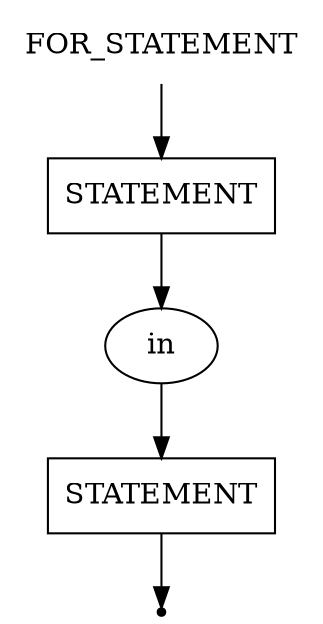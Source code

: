 digraph FOR_STATEMENT{
    start [label=FOR_STATEMENT shape=plaintext]
    in [label=in shape=oval]
    statement_1 [label=STATEMENT shape=box]
    statement_2 [label=STATEMENT shape=box]
    end [label="" shape=point]

    start -> statement_1
    statement_1 -> in
    in -> statement_2
    statement_2 -> end
}
